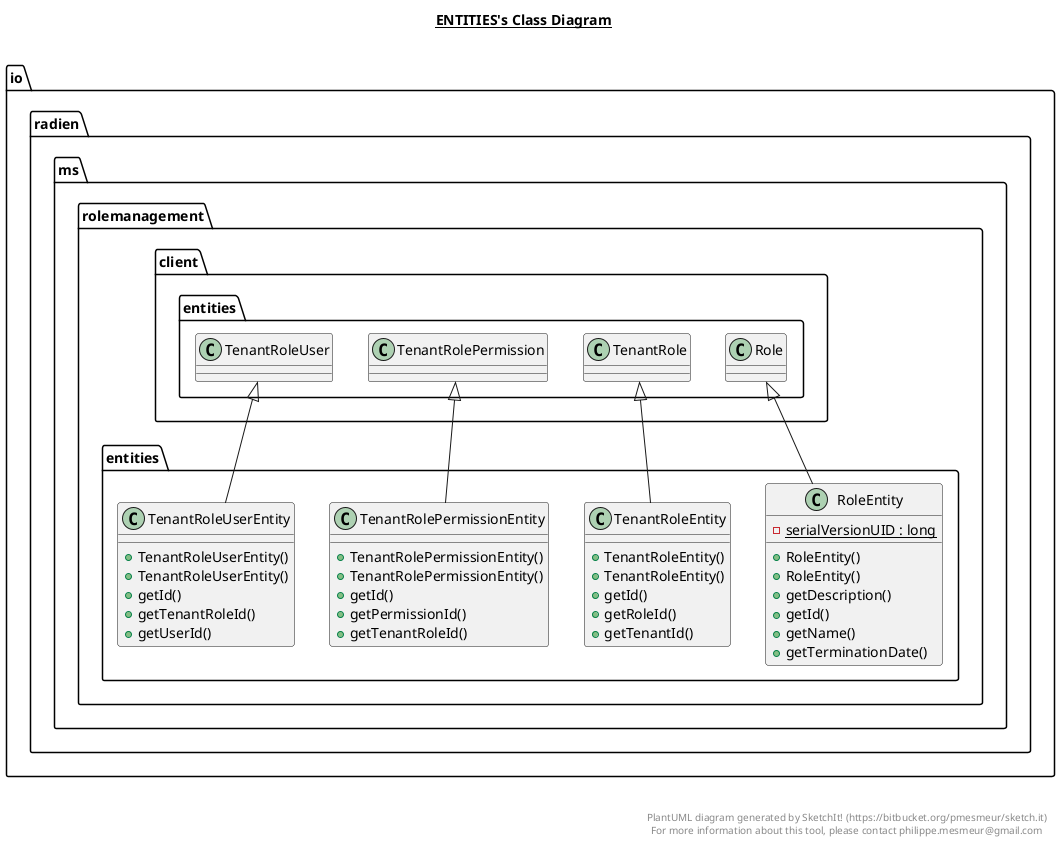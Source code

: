 @startuml

title __ENTITIES's Class Diagram__\n

  namespace io.radien.ms.rolemanagement {
    namespace entities {
      class io.radien.ms.rolemanagement.entities.RoleEntity {
          {static} - serialVersionUID : long
          + RoleEntity()
          + RoleEntity()
          + getDescription()
          + getId()
          + getName()
          + getTerminationDate()
      }
    }
  }
  

  namespace io.radien.ms.rolemanagement {
    namespace entities {
      class io.radien.ms.rolemanagement.entities.TenantRoleEntity {
          + TenantRoleEntity()
          + TenantRoleEntity()
          + getId()
          + getRoleId()
          + getTenantId()
      }
    }
  }
  

  namespace io.radien.ms.rolemanagement {
    namespace entities {
      class io.radien.ms.rolemanagement.entities.TenantRolePermissionEntity {
          + TenantRolePermissionEntity()
          + TenantRolePermissionEntity()
          + getId()
          + getPermissionId()
          + getTenantRoleId()
      }
    }
  }
  

  namespace io.radien.ms.rolemanagement {
    namespace entities {
      class io.radien.ms.rolemanagement.entities.TenantRoleUserEntity {
          + TenantRoleUserEntity()
          + TenantRoleUserEntity()
          + getId()
          + getTenantRoleId()
          + getUserId()
      }
    }
  }
  

  io.radien.ms.rolemanagement.entities.RoleEntity -up-|> io.radien.ms.rolemanagement.client.entities.Role
  io.radien.ms.rolemanagement.entities.TenantRoleEntity -up-|> io.radien.ms.rolemanagement.client.entities.TenantRole
  io.radien.ms.rolemanagement.entities.TenantRolePermissionEntity -up-|> io.radien.ms.rolemanagement.client.entities.TenantRolePermission
  io.radien.ms.rolemanagement.entities.TenantRoleUserEntity -up-|> io.radien.ms.rolemanagement.client.entities.TenantRoleUser


right footer


PlantUML diagram generated by SketchIt! (https://bitbucket.org/pmesmeur/sketch.it)
For more information about this tool, please contact philippe.mesmeur@gmail.com
endfooter

@enduml
